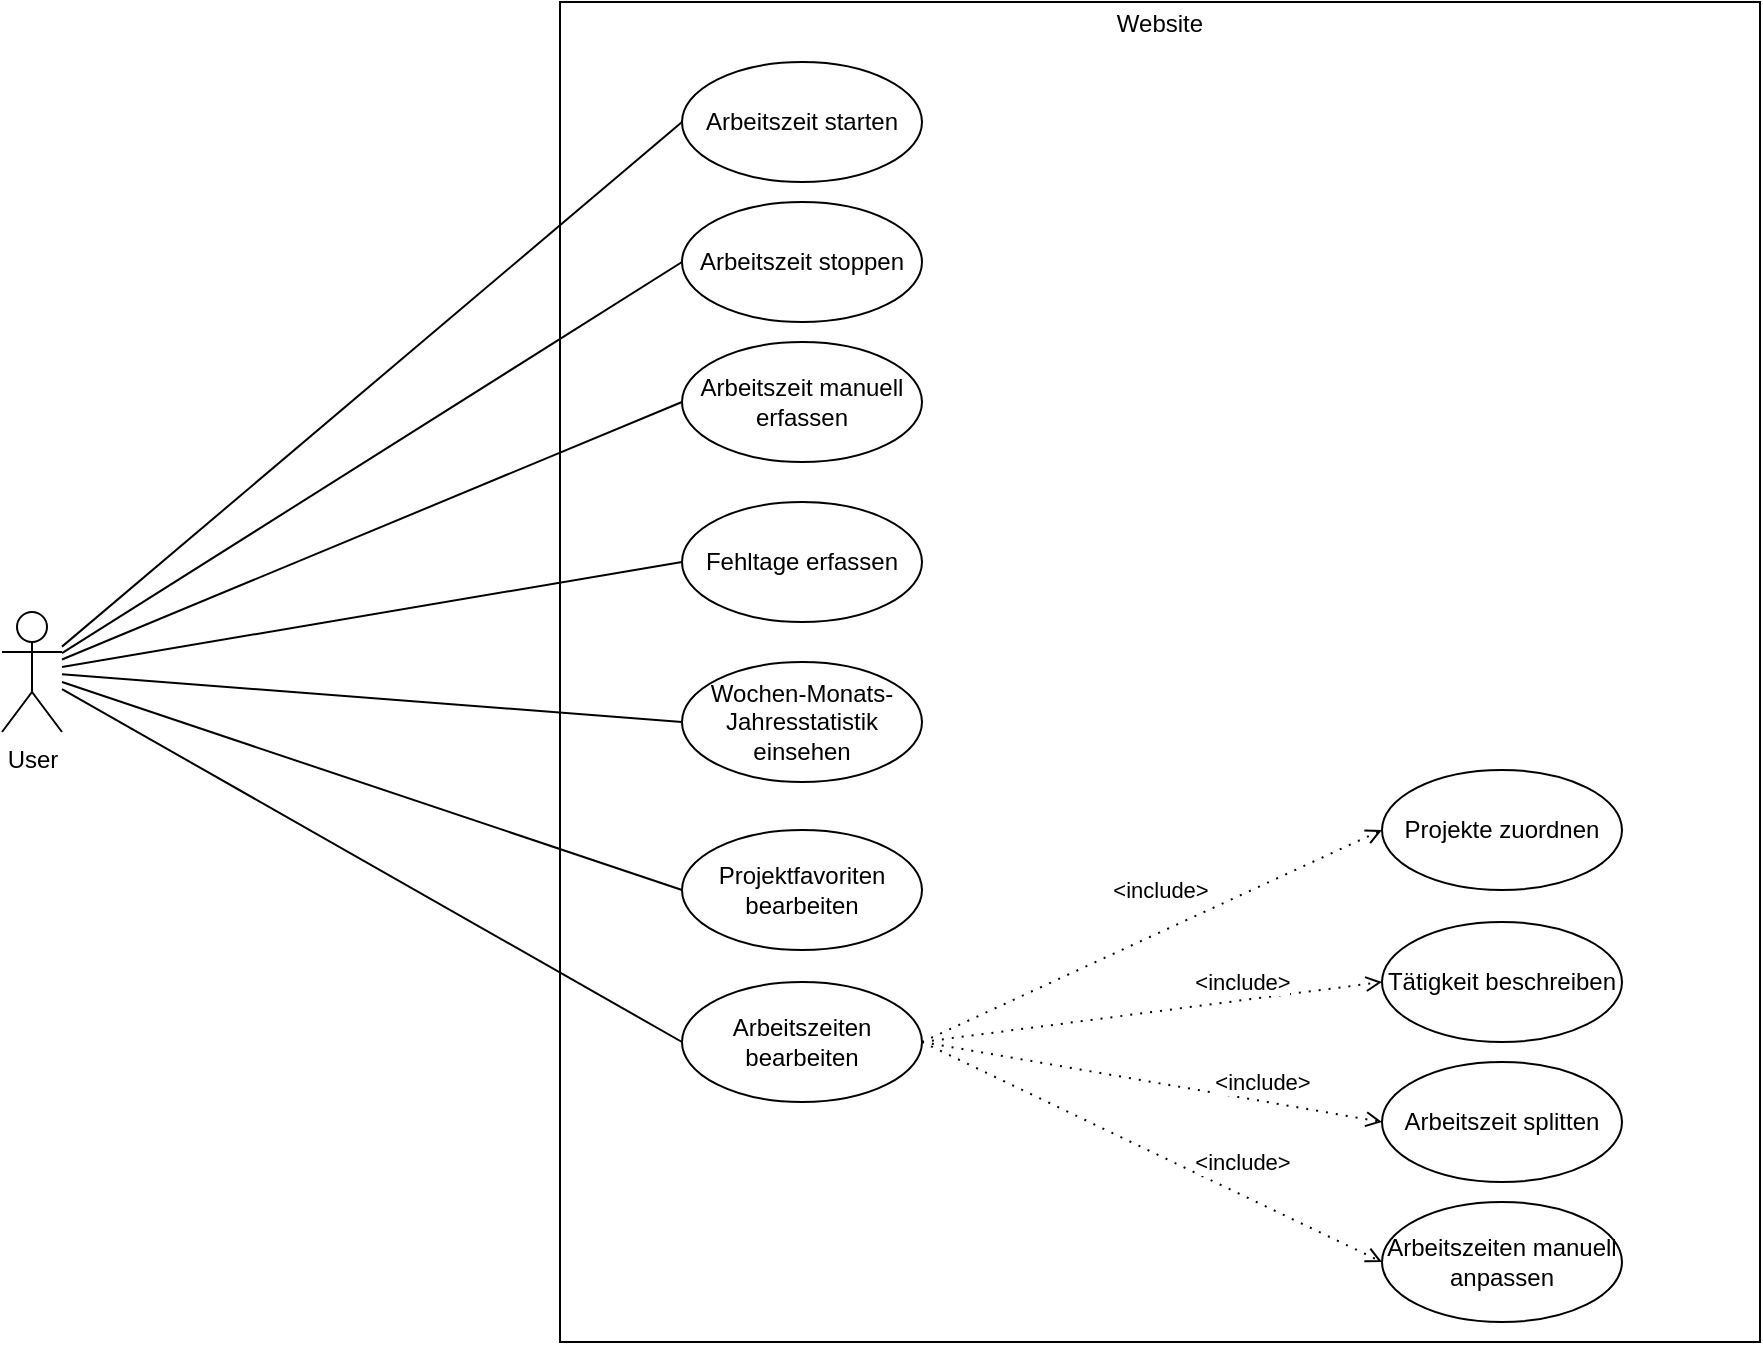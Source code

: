 <mxfile version="17.2.4" type="device"><diagram id="Ux_qOVxaR8WQC-Az41-q" name="Seite-1"><mxGraphModel dx="1422" dy="865" grid="1" gridSize="10" guides="1" tooltips="1" connect="1" arrows="1" fold="1" page="1" pageScale="1" pageWidth="1169" pageHeight="827" math="0" shadow="0"><root><mxCell id="0"/><mxCell id="1" parent="0"/><mxCell id="gQUhjizXA1RICHcdLNSa-1" value="Website" style="rounded=0;whiteSpace=wrap;html=1;sketch=0;labelPosition=center;verticalLabelPosition=top;align=center;verticalAlign=bottom;horizontal=1;spacingTop=0;spacingBottom=-20;" vertex="1" parent="1"><mxGeometry x="319" y="40" width="600" height="670" as="geometry"/></mxCell><mxCell id="gQUhjizXA1RICHcdLNSa-4" value="Arbeitszeit manuell erfassen" style="ellipse;whiteSpace=wrap;html=1;rounded=0;sketch=0;" vertex="1" parent="1"><mxGeometry x="380" y="210" width="120" height="60" as="geometry"/></mxCell><mxCell id="gQUhjizXA1RICHcdLNSa-5" value="Fehltage erfassen" style="ellipse;whiteSpace=wrap;html=1;rounded=0;sketch=0;" vertex="1" parent="1"><mxGeometry x="380" y="290" width="120" height="60" as="geometry"/></mxCell><mxCell id="gQUhjizXA1RICHcdLNSa-6" value="Wochen-Monats-Jahresstatistik einsehen" style="ellipse;whiteSpace=wrap;html=1;rounded=0;sketch=0;" vertex="1" parent="1"><mxGeometry x="380" y="370" width="120" height="60" as="geometry"/></mxCell><mxCell id="gQUhjizXA1RICHcdLNSa-7" value="Projektfavoriten bearbeiten" style="ellipse;whiteSpace=wrap;html=1;rounded=0;sketch=0;" vertex="1" parent="1"><mxGeometry x="380" y="454" width="120" height="60" as="geometry"/></mxCell><mxCell id="gQUhjizXA1RICHcdLNSa-18" style="rounded=0;orthogonalLoop=1;jettySize=auto;html=1;entryX=0;entryY=0.5;entryDx=0;entryDy=0;dashed=1;dashPattern=1 4;endArrow=open;endFill=0;exitX=1;exitY=0.5;exitDx=0;exitDy=0;" edge="1" parent="1" source="gQUhjizXA1RICHcdLNSa-9" target="gQUhjizXA1RICHcdLNSa-10"><mxGeometry relative="1" as="geometry"/></mxCell><mxCell id="gQUhjizXA1RICHcdLNSa-19" value="&amp;lt;include&amp;gt;" style="edgeLabel;html=1;align=center;verticalAlign=middle;resizable=0;points=[];" vertex="1" connectable="0" parent="gQUhjizXA1RICHcdLNSa-18"><mxGeometry x="0.536" y="-1" relative="1" as="geometry"><mxPoint x="-58" y="4" as="offset"/></mxGeometry></mxCell><mxCell id="gQUhjizXA1RICHcdLNSa-20" style="edgeStyle=none;rounded=0;orthogonalLoop=1;jettySize=auto;html=1;dashed=1;dashPattern=1 4;endArrow=open;endFill=0;entryX=0;entryY=0.5;entryDx=0;entryDy=0;exitX=1;exitY=0.5;exitDx=0;exitDy=0;" edge="1" parent="1" source="gQUhjizXA1RICHcdLNSa-9" target="gQUhjizXA1RICHcdLNSa-11"><mxGeometry relative="1" as="geometry"/></mxCell><mxCell id="gQUhjizXA1RICHcdLNSa-21" style="edgeStyle=none;rounded=0;orthogonalLoop=1;jettySize=auto;html=1;dashed=1;dashPattern=1 4;endArrow=open;endFill=0;entryX=0;entryY=0.5;entryDx=0;entryDy=0;exitX=1;exitY=0.5;exitDx=0;exitDy=0;" edge="1" parent="1" source="gQUhjizXA1RICHcdLNSa-9" target="gQUhjizXA1RICHcdLNSa-12"><mxGeometry relative="1" as="geometry"/></mxCell><mxCell id="gQUhjizXA1RICHcdLNSa-22" style="edgeStyle=none;rounded=0;orthogonalLoop=1;jettySize=auto;html=1;entryX=0;entryY=0.5;entryDx=0;entryDy=0;dashed=1;dashPattern=1 4;endArrow=open;endFill=0;exitX=1;exitY=0.5;exitDx=0;exitDy=0;" edge="1" parent="1" source="gQUhjizXA1RICHcdLNSa-9" target="gQUhjizXA1RICHcdLNSa-13"><mxGeometry relative="1" as="geometry"/></mxCell><mxCell id="gQUhjizXA1RICHcdLNSa-9" value="Arbeitszeiten bearbeiten" style="ellipse;whiteSpace=wrap;html=1;rounded=0;sketch=0;" vertex="1" parent="1"><mxGeometry x="380" y="530" width="120" height="60" as="geometry"/></mxCell><mxCell id="gQUhjizXA1RICHcdLNSa-10" value="Projekte zuordnen" style="ellipse;whiteSpace=wrap;html=1;rounded=0;sketch=0;" vertex="1" parent="1"><mxGeometry x="730" y="424" width="120" height="60" as="geometry"/></mxCell><mxCell id="gQUhjizXA1RICHcdLNSa-11" value="Tätigkeit beschreiben" style="ellipse;whiteSpace=wrap;html=1;rounded=0;sketch=0;" vertex="1" parent="1"><mxGeometry x="730" y="500" width="120" height="60" as="geometry"/></mxCell><mxCell id="gQUhjizXA1RICHcdLNSa-12" value="Arbeitszeit splitten" style="ellipse;whiteSpace=wrap;html=1;rounded=0;sketch=0;" vertex="1" parent="1"><mxGeometry x="730" y="570" width="120" height="60" as="geometry"/></mxCell><mxCell id="gQUhjizXA1RICHcdLNSa-13" value="Arbeitszeiten manuell anpassen" style="ellipse;whiteSpace=wrap;html=1;rounded=0;sketch=0;" vertex="1" parent="1"><mxGeometry x="730" y="640" width="120" height="60" as="geometry"/></mxCell><mxCell id="gQUhjizXA1RICHcdLNSa-14" value="Arbeitszeit starten" style="ellipse;whiteSpace=wrap;html=1;rounded=0;sketch=0;" vertex="1" parent="1"><mxGeometry x="380" y="70" width="120" height="60" as="geometry"/></mxCell><mxCell id="gQUhjizXA1RICHcdLNSa-15" value="Arbeitszeit stoppen" style="ellipse;whiteSpace=wrap;html=1;rounded=0;sketch=0;" vertex="1" parent="1"><mxGeometry x="380" y="140" width="120" height="60" as="geometry"/></mxCell><mxCell id="gQUhjizXA1RICHcdLNSa-23" value="&amp;lt;include&amp;gt;" style="edgeLabel;html=1;align=center;verticalAlign=middle;resizable=0;points=[];" vertex="1" connectable="0" parent="1"><mxGeometry x="659.997" y="529.998" as="geometry"/></mxCell><mxCell id="gQUhjizXA1RICHcdLNSa-24" value="&amp;lt;include&amp;gt;" style="edgeLabel;html=1;align=center;verticalAlign=middle;resizable=0;points=[];" vertex="1" connectable="0" parent="1"><mxGeometry x="669.997" y="579.998" as="geometry"/></mxCell><mxCell id="gQUhjizXA1RICHcdLNSa-25" value="&amp;lt;include&amp;gt;" style="edgeLabel;html=1;align=center;verticalAlign=middle;resizable=0;points=[];" vertex="1" connectable="0" parent="1"><mxGeometry x="659.997" y="619.998" as="geometry"/></mxCell><mxCell id="gQUhjizXA1RICHcdLNSa-28" value="" style="edgeStyle=none;rounded=0;orthogonalLoop=1;jettySize=auto;html=1;endArrow=none;endFill=0;entryX=0;entryY=0.5;entryDx=0;entryDy=0;" edge="1" parent="1" source="gQUhjizXA1RICHcdLNSa-26" target="gQUhjizXA1RICHcdLNSa-14"><mxGeometry relative="1" as="geometry"/></mxCell><mxCell id="gQUhjizXA1RICHcdLNSa-29" style="edgeStyle=none;rounded=0;orthogonalLoop=1;jettySize=auto;html=1;entryX=0;entryY=0.5;entryDx=0;entryDy=0;endArrow=none;endFill=0;" edge="1" parent="1" source="gQUhjizXA1RICHcdLNSa-26" target="gQUhjizXA1RICHcdLNSa-15"><mxGeometry relative="1" as="geometry"/></mxCell><mxCell id="gQUhjizXA1RICHcdLNSa-30" style="edgeStyle=none;rounded=0;orthogonalLoop=1;jettySize=auto;html=1;entryX=0;entryY=0.5;entryDx=0;entryDy=0;endArrow=none;endFill=0;" edge="1" parent="1" source="gQUhjizXA1RICHcdLNSa-26" target="gQUhjizXA1RICHcdLNSa-4"><mxGeometry relative="1" as="geometry"/></mxCell><mxCell id="gQUhjizXA1RICHcdLNSa-31" style="edgeStyle=none;rounded=0;orthogonalLoop=1;jettySize=auto;html=1;entryX=0;entryY=0.5;entryDx=0;entryDy=0;endArrow=none;endFill=0;" edge="1" parent="1" source="gQUhjizXA1RICHcdLNSa-26" target="gQUhjizXA1RICHcdLNSa-5"><mxGeometry relative="1" as="geometry"/></mxCell><mxCell id="gQUhjizXA1RICHcdLNSa-32" style="edgeStyle=none;rounded=0;orthogonalLoop=1;jettySize=auto;html=1;entryX=0;entryY=0.5;entryDx=0;entryDy=0;endArrow=none;endFill=0;" edge="1" parent="1" source="gQUhjizXA1RICHcdLNSa-26" target="gQUhjizXA1RICHcdLNSa-6"><mxGeometry relative="1" as="geometry"/></mxCell><mxCell id="gQUhjizXA1RICHcdLNSa-33" style="edgeStyle=none;rounded=0;orthogonalLoop=1;jettySize=auto;html=1;entryX=0;entryY=0.5;entryDx=0;entryDy=0;endArrow=none;endFill=0;" edge="1" parent="1" source="gQUhjizXA1RICHcdLNSa-26" target="gQUhjizXA1RICHcdLNSa-7"><mxGeometry relative="1" as="geometry"/></mxCell><mxCell id="gQUhjizXA1RICHcdLNSa-34" style="edgeStyle=none;rounded=0;orthogonalLoop=1;jettySize=auto;html=1;entryX=0;entryY=0.5;entryDx=0;entryDy=0;endArrow=none;endFill=0;" edge="1" parent="1" source="gQUhjizXA1RICHcdLNSa-26" target="gQUhjizXA1RICHcdLNSa-9"><mxGeometry relative="1" as="geometry"/></mxCell><mxCell id="gQUhjizXA1RICHcdLNSa-26" value="User" style="shape=umlActor;verticalLabelPosition=bottom;verticalAlign=top;html=1;outlineConnect=0;rounded=0;sketch=0;" vertex="1" parent="1"><mxGeometry x="40" y="345" width="30" height="60" as="geometry"/></mxCell></root></mxGraphModel></diagram></mxfile>